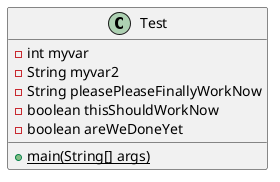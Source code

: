 @startuml test

class Test {
    - int myvar
    - String myvar2
    - String pleasePleaseFinallyWorkNow
    - boolean thisShouldWorkNow
    - boolean areWeDoneYet
    {static} + main(String[] args)
}

@enduml
